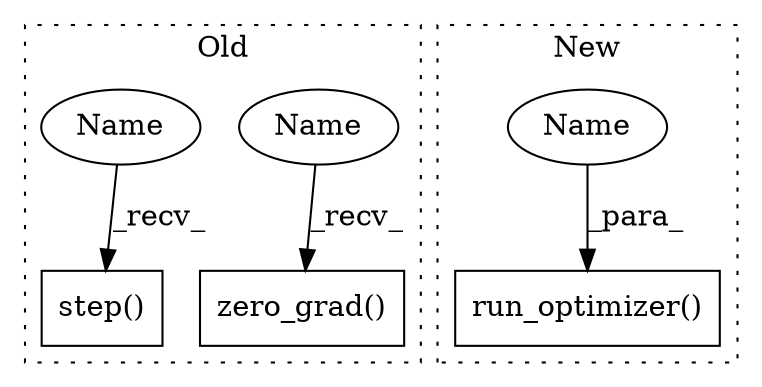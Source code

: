 digraph G {
subgraph cluster0 {
1 [label="zero_grad()" a="75" s="6647" l="21" shape="box"];
3 [label="step()" a="75" s="6805" l="16" shape="box"];
4 [label="Name" a="87" s="6647" l="9" shape="ellipse"];
5 [label="Name" a="87" s="6805" l="9" shape="ellipse"];
label = "Old";
style="dotted";
}
subgraph cluster1 {
2 [label="run_optimizer()" a="75" s="7617,7669" l="19,1" shape="box"];
6 [label="Name" a="87" s="7653" l="16" shape="ellipse"];
label = "New";
style="dotted";
}
4 -> 1 [label="_recv_"];
5 -> 3 [label="_recv_"];
6 -> 2 [label="_para_"];
}